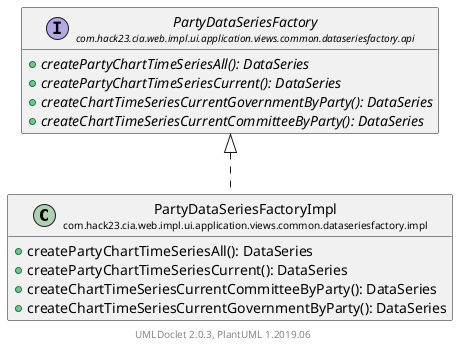 @startuml
    set namespaceSeparator none
    hide empty fields
    hide empty methods

    class "<size:14>PartyDataSeriesFactoryImpl\n<size:10>com.hack23.cia.web.impl.ui.application.views.common.dataseriesfactory.impl" as com.hack23.cia.web.impl.ui.application.views.common.dataseriesfactory.impl.PartyDataSeriesFactoryImpl [[PartyDataSeriesFactoryImpl.html]] {
        +createPartyChartTimeSeriesAll(): DataSeries
        +createPartyChartTimeSeriesCurrent(): DataSeries
        +createChartTimeSeriesCurrentCommitteeByParty(): DataSeries
        +createChartTimeSeriesCurrentGovernmentByParty(): DataSeries
    }

    interface "<size:14>PartyDataSeriesFactory\n<size:10>com.hack23.cia.web.impl.ui.application.views.common.dataseriesfactory.api" as com.hack23.cia.web.impl.ui.application.views.common.dataseriesfactory.api.PartyDataSeriesFactory [[../api/PartyDataSeriesFactory.html]] {
        {abstract} +createPartyChartTimeSeriesAll(): DataSeries
        {abstract} +createPartyChartTimeSeriesCurrent(): DataSeries
        {abstract} +createChartTimeSeriesCurrentGovernmentByParty(): DataSeries
        {abstract} +createChartTimeSeriesCurrentCommitteeByParty(): DataSeries
    }

    com.hack23.cia.web.impl.ui.application.views.common.dataseriesfactory.api.PartyDataSeriesFactory <|.. com.hack23.cia.web.impl.ui.application.views.common.dataseriesfactory.impl.PartyDataSeriesFactoryImpl

    center footer UMLDoclet 2.0.3, PlantUML 1.2019.06
@enduml
